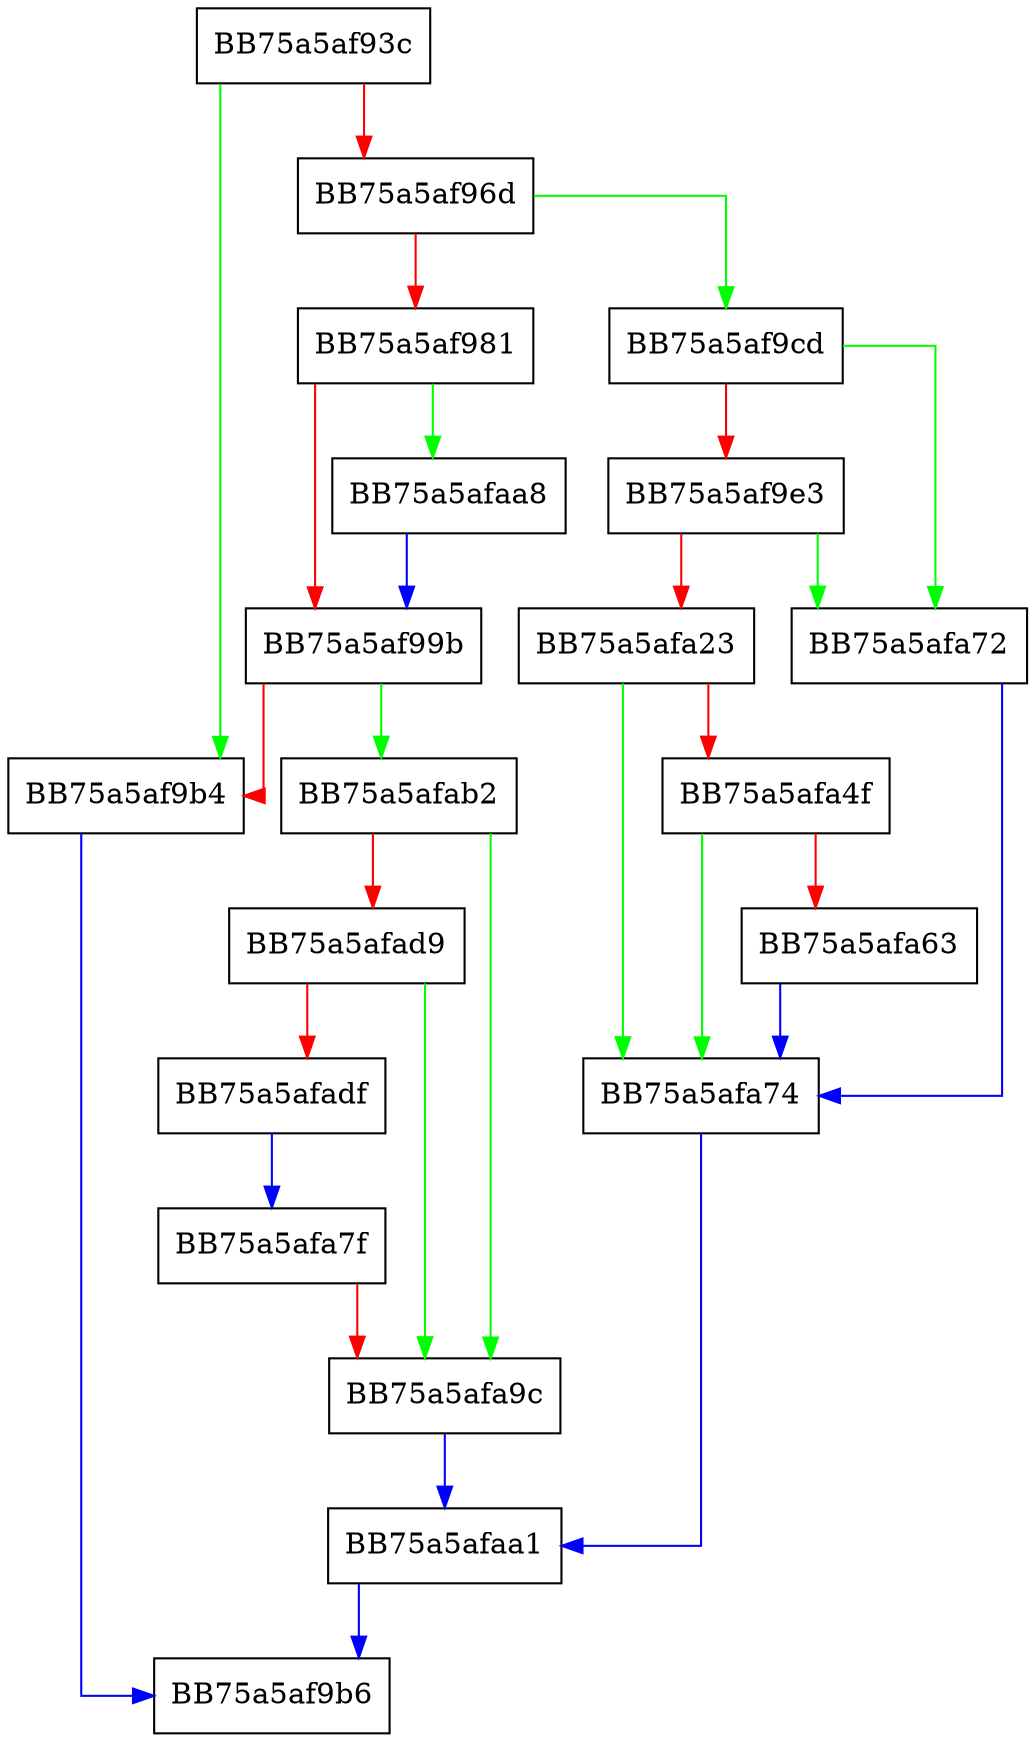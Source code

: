 digraph LoadParentLowFi {
  node [shape="box"];
  graph [splines=ortho];
  BB75a5af93c -> BB75a5af9b4 [color="green"];
  BB75a5af93c -> BB75a5af96d [color="red"];
  BB75a5af96d -> BB75a5af9cd [color="green"];
  BB75a5af96d -> BB75a5af981 [color="red"];
  BB75a5af981 -> BB75a5afaa8 [color="green"];
  BB75a5af981 -> BB75a5af99b [color="red"];
  BB75a5af99b -> BB75a5afab2 [color="green"];
  BB75a5af99b -> BB75a5af9b4 [color="red"];
  BB75a5af9b4 -> BB75a5af9b6 [color="blue"];
  BB75a5af9cd -> BB75a5afa72 [color="green"];
  BB75a5af9cd -> BB75a5af9e3 [color="red"];
  BB75a5af9e3 -> BB75a5afa72 [color="green"];
  BB75a5af9e3 -> BB75a5afa23 [color="red"];
  BB75a5afa23 -> BB75a5afa74 [color="green"];
  BB75a5afa23 -> BB75a5afa4f [color="red"];
  BB75a5afa4f -> BB75a5afa74 [color="green"];
  BB75a5afa4f -> BB75a5afa63 [color="red"];
  BB75a5afa63 -> BB75a5afa74 [color="blue"];
  BB75a5afa72 -> BB75a5afa74 [color="blue"];
  BB75a5afa74 -> BB75a5afaa1 [color="blue"];
  BB75a5afa7f -> BB75a5afa9c [color="red"];
  BB75a5afa9c -> BB75a5afaa1 [color="blue"];
  BB75a5afaa1 -> BB75a5af9b6 [color="blue"];
  BB75a5afaa8 -> BB75a5af99b [color="blue"];
  BB75a5afab2 -> BB75a5afa9c [color="green"];
  BB75a5afab2 -> BB75a5afad9 [color="red"];
  BB75a5afad9 -> BB75a5afa9c [color="green"];
  BB75a5afad9 -> BB75a5afadf [color="red"];
  BB75a5afadf -> BB75a5afa7f [color="blue"];
}